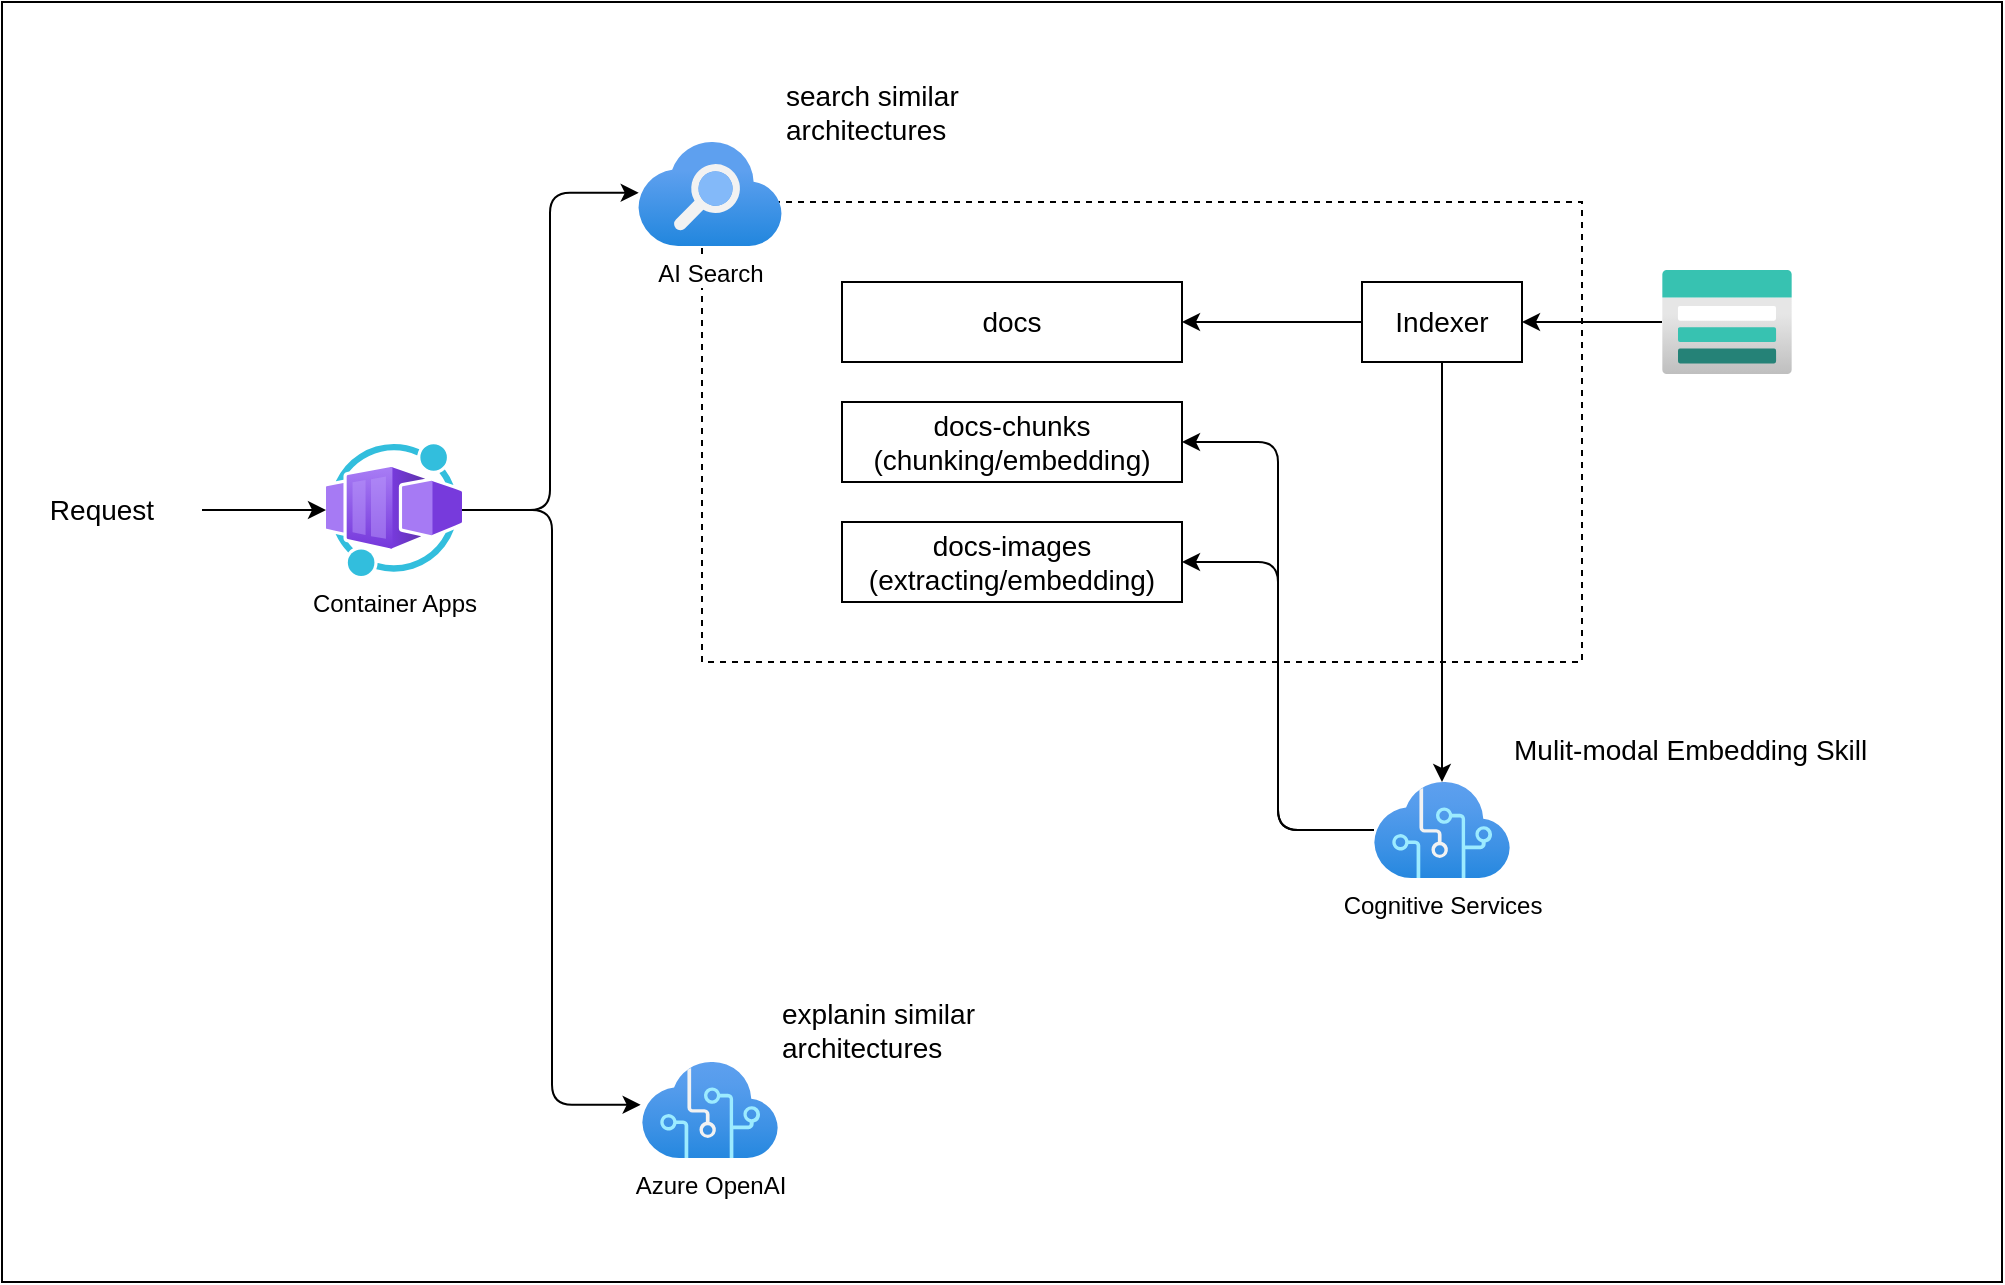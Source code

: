 <mxfile>
    <diagram id="31hxa-FI0dKbRcX7wDGP" name="Page-1">
        <mxGraphModel dx="1577" dy="1192" grid="1" gridSize="10" guides="1" tooltips="1" connect="1" arrows="1" fold="1" page="1" pageScale="1" pageWidth="1169" pageHeight="827" math="0" shadow="0">
            <root>
                <mxCell id="0"/>
                <mxCell id="1" parent="0"/>
                <mxCell id="29" value="" style="rounded=0;whiteSpace=wrap;html=1;strokeColor=default;fontSize=14;fillColor=default;" parent="1" vertex="1">
                    <mxGeometry x="40" y="80" width="1000" height="640" as="geometry"/>
                </mxCell>
                <mxCell id="17" value="" style="rounded=0;whiteSpace=wrap;html=1;strokeColor=default;fontSize=14;dashed=1;fillColor=none;" parent="1" vertex="1">
                    <mxGeometry x="390" y="180" width="440" height="230" as="geometry"/>
                </mxCell>
                <mxCell id="20" style="edgeStyle=none;html=1;fontSize=14;" parent="1" source="2" target="8" edge="1">
                    <mxGeometry relative="1" as="geometry">
                        <mxPoint x="320" y="334" as="targetPoint"/>
                    </mxGeometry>
                </mxCell>
                <mxCell id="2" value="Request" style="text;html=1;strokeColor=none;fillColor=none;align=center;verticalAlign=middle;whiteSpace=wrap;rounded=0;fontSize=14;" parent="1" vertex="1">
                    <mxGeometry x="40" y="314" width="100" height="40" as="geometry"/>
                </mxCell>
                <mxCell id="21" style="edgeStyle=orthogonalEdgeStyle;html=1;fontSize=14;entryX=0.005;entryY=0.489;entryDx=0;entryDy=0;entryPerimeter=0;" parent="1" source="8" target="11" edge="1">
                    <mxGeometry relative="1" as="geometry">
                        <mxPoint x="382" y="290" as="targetPoint"/>
                    </mxGeometry>
                </mxCell>
                <mxCell id="25" style="edgeStyle=orthogonalEdgeStyle;html=1;entryX=-0.01;entryY=0.446;entryDx=0;entryDy=0;entryPerimeter=0;fontSize=14;" parent="1" source="8" target="10" edge="1">
                    <mxGeometry relative="1" as="geometry"/>
                </mxCell>
                <mxCell id="8" value="Container Apps" style="aspect=fixed;html=1;points=[];align=center;image;fontSize=12;image=img/lib/azure2/other/Worker_Container_App.svg;strokeColor=default;" parent="1" vertex="1">
                    <mxGeometry x="202" y="301" width="68" height="66" as="geometry"/>
                </mxCell>
                <mxCell id="10" value="Azure OpenAI" style="aspect=fixed;html=1;points=[];align=center;image;fontSize=12;image=img/lib/azure2/ai_machine_learning/Cognitive_Services.svg;strokeColor=default;" parent="1" vertex="1">
                    <mxGeometry x="360" y="610" width="68" height="48" as="geometry"/>
                </mxCell>
                <mxCell id="55" style="edgeStyle=orthogonalEdgeStyle;html=1;entryX=1;entryY=0.5;entryDx=0;entryDy=0;" parent="1" source="12" target="18" edge="1">
                    <mxGeometry relative="1" as="geometry"/>
                </mxCell>
                <mxCell id="12" value="" style="aspect=fixed;html=1;points=[];align=center;image;fontSize=12;image=img/lib/azure2/storage/Storage_Accounts.svg;strokeColor=default;" parent="1" vertex="1">
                    <mxGeometry x="870" y="214" width="65" height="52" as="geometry"/>
                </mxCell>
                <mxCell id="14" value="search similar architectures" style="text;html=1;strokeColor=none;fillColor=none;align=left;verticalAlign=middle;whiteSpace=wrap;rounded=0;fontSize=14;" parent="1" vertex="1">
                    <mxGeometry x="430" y="120" width="130" height="30" as="geometry"/>
                </mxCell>
                <mxCell id="16" value="explanin similar architectures" style="text;html=1;strokeColor=none;fillColor=none;align=left;verticalAlign=middle;whiteSpace=wrap;rounded=0;fontSize=14;" parent="1" vertex="1">
                    <mxGeometry x="428" y="578" width="130" height="32" as="geometry"/>
                </mxCell>
                <mxCell id="49" style="edgeStyle=none;html=1;" parent="1" source="18" target="35" edge="1">
                    <mxGeometry relative="1" as="geometry"/>
                </mxCell>
                <mxCell id="52" style="edgeStyle=orthogonalEdgeStyle;html=1;entryX=1;entryY=0.5;entryDx=0;entryDy=0;" parent="1" source="18" target="19" edge="1">
                    <mxGeometry relative="1" as="geometry"/>
                </mxCell>
                <mxCell id="18" value="Indexer" style="rounded=0;whiteSpace=wrap;html=1;strokeColor=default;fontSize=14;fillColor=none;" parent="1" vertex="1">
                    <mxGeometry x="720" y="220" width="80" height="40" as="geometry"/>
                </mxCell>
                <mxCell id="19" value="docs" style="rounded=0;whiteSpace=wrap;html=1;strokeColor=default;fontSize=14;fillColor=none;" parent="1" vertex="1">
                    <mxGeometry x="460" y="220" width="170" height="40" as="geometry"/>
                </mxCell>
                <mxCell id="11" value="AI Search" style="aspect=fixed;html=1;points=[];align=center;image;fontSize=12;image=img/lib/azure2/app_services/Search_Services.svg;strokeColor=default;" parent="1" vertex="1">
                    <mxGeometry x="358" y="150" width="72" height="52" as="geometry"/>
                </mxCell>
                <mxCell id="34" value="docs-images&lt;br&gt;(extracting/embedding)" style="rounded=0;whiteSpace=wrap;html=1;strokeColor=default;fontSize=14;fillColor=none;" parent="1" vertex="1">
                    <mxGeometry x="460" y="340" width="170" height="40" as="geometry"/>
                </mxCell>
                <mxCell id="50" style="edgeStyle=orthogonalEdgeStyle;html=1;entryX=1;entryY=0.5;entryDx=0;entryDy=0;" parent="1" source="35" target="34" edge="1">
                    <mxGeometry relative="1" as="geometry"/>
                </mxCell>
                <mxCell id="51" style="edgeStyle=orthogonalEdgeStyle;html=1;entryX=1;entryY=0.5;entryDx=0;entryDy=0;" parent="1" source="35" target="48" edge="1">
                    <mxGeometry relative="1" as="geometry"/>
                </mxCell>
                <mxCell id="35" value="Cognitive Services" style="aspect=fixed;html=1;points=[];align=center;image;fontSize=12;image=img/lib/azure2/ai_machine_learning/Cognitive_Services.svg;" parent="1" vertex="1">
                    <mxGeometry x="726" y="470" width="68" height="48" as="geometry"/>
                </mxCell>
                <mxCell id="46" value="Mulit-modal Embedding Skill" style="text;html=1;strokeColor=none;fillColor=none;align=left;verticalAlign=middle;whiteSpace=wrap;rounded=0;fontSize=14;" parent="1" vertex="1">
                    <mxGeometry x="794" y="438" width="192.5" height="32" as="geometry"/>
                </mxCell>
                <mxCell id="48" value="docs-chunks&lt;br&gt;(chunking/embedding)" style="rounded=0;whiteSpace=wrap;html=1;strokeColor=default;fontSize=14;fillColor=none;" parent="1" vertex="1">
                    <mxGeometry x="460" y="280" width="170" height="40" as="geometry"/>
                </mxCell>
            </root>
        </mxGraphModel>
    </diagram>
</mxfile>